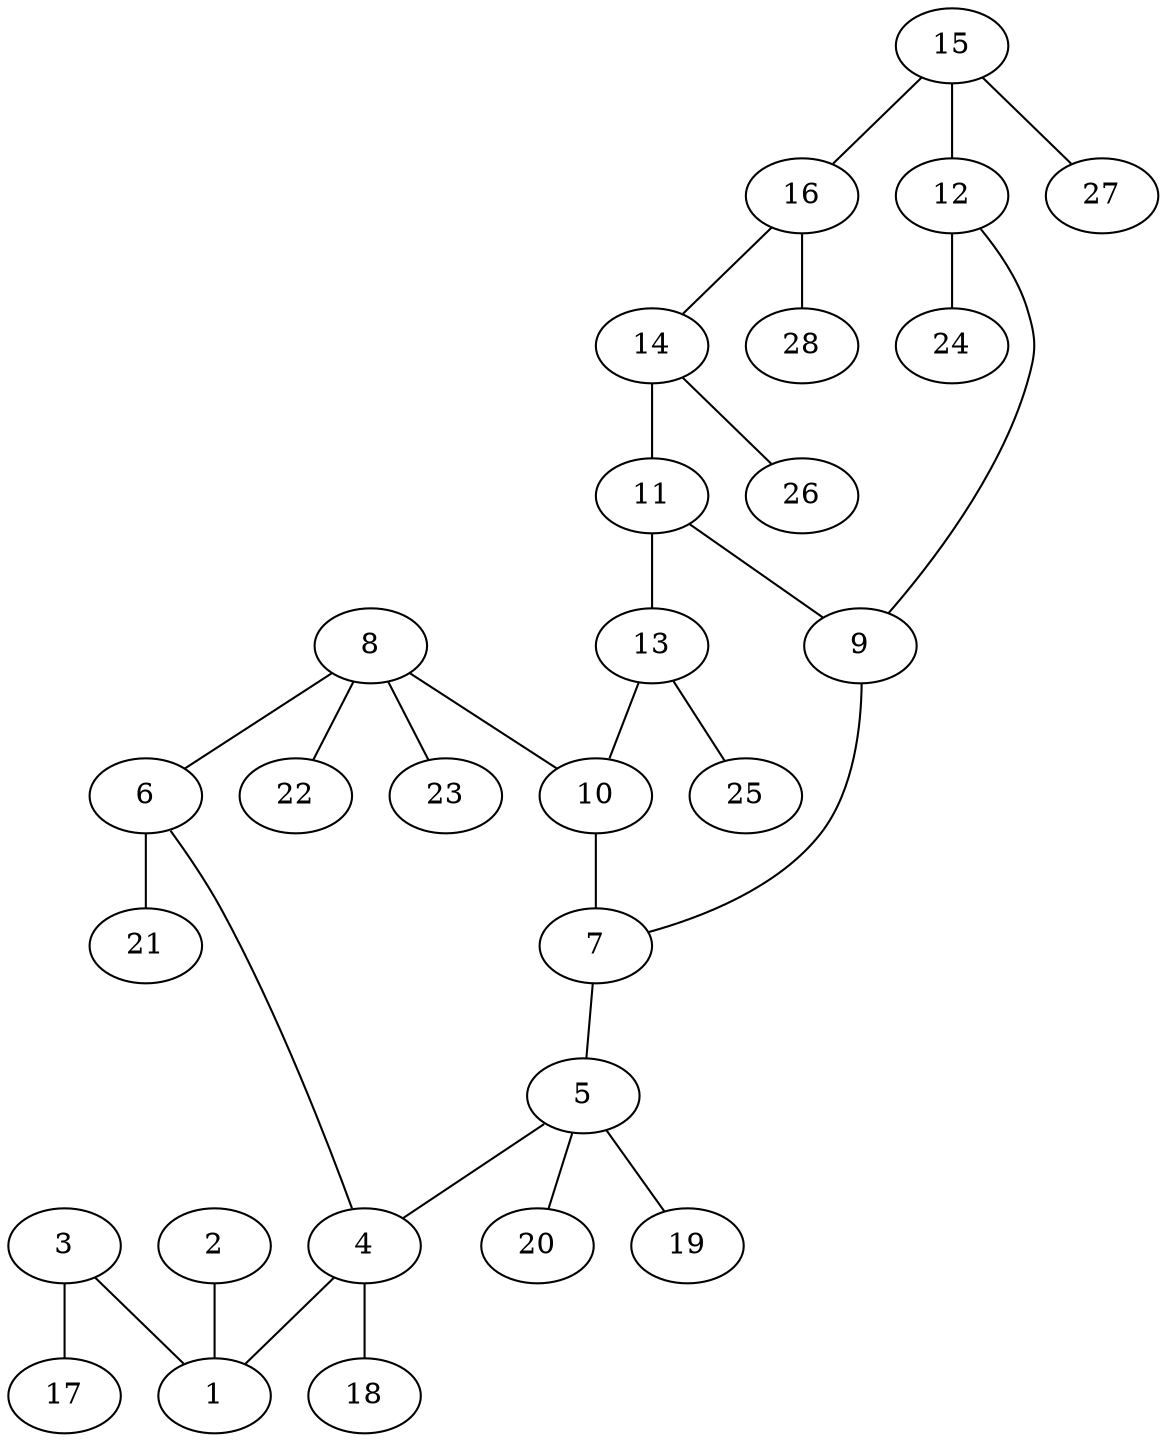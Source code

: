 graph molecule_3892 {
	1	 [chem=C];
	2	 [chem=O];
	2 -- 1	 [valence=2];
	3	 [chem=O];
	3 -- 1	 [valence=1];
	17	 [chem=H];
	3 -- 17	 [valence=1];
	4	 [chem=C];
	4 -- 1	 [valence=1];
	18	 [chem=H];
	4 -- 18	 [valence=1];
	5	 [chem=C];
	5 -- 4	 [valence=1];
	19	 [chem=H];
	5 -- 19	 [valence=1];
	20	 [chem=H];
	5 -- 20	 [valence=1];
	6	 [chem=N];
	6 -- 4	 [valence=1];
	21	 [chem=H];
	6 -- 21	 [valence=1];
	7	 [chem=C];
	7 -- 5	 [valence=1];
	8	 [chem=C];
	8 -- 6	 [valence=1];
	10	 [chem=C];
	8 -- 10	 [valence=1];
	22	 [chem=H];
	8 -- 22	 [valence=1];
	23	 [chem=H];
	8 -- 23	 [valence=1];
	9	 [chem=C];
	9 -- 7	 [valence=1];
	10 -- 7	 [valence=2];
	11	 [chem=C];
	11 -- 9	 [valence=2];
	13	 [chem=N];
	11 -- 13	 [valence=1];
	12	 [chem=C];
	12 -- 9	 [valence=1];
	24	 [chem=H];
	12 -- 24	 [valence=1];
	13 -- 10	 [valence=1];
	25	 [chem=H];
	13 -- 25	 [valence=1];
	14	 [chem=C];
	14 -- 11	 [valence=1];
	26	 [chem=H];
	14 -- 26	 [valence=1];
	15	 [chem=C];
	15 -- 12	 [valence=2];
	16	 [chem=C];
	15 -- 16	 [valence=1];
	27	 [chem=H];
	15 -- 27	 [valence=1];
	16 -- 14	 [valence=2];
	28	 [chem=H];
	16 -- 28	 [valence=1];
}
